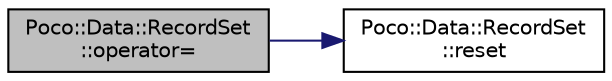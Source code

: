 digraph "Poco::Data::RecordSet::operator="
{
 // LATEX_PDF_SIZE
  edge [fontname="Helvetica",fontsize="10",labelfontname="Helvetica",labelfontsize="10"];
  node [fontname="Helvetica",fontsize="10",shape=record];
  rankdir="LR";
  Node1 [label="Poco::Data::RecordSet\l::operator=",height=0.2,width=0.4,color="black", fillcolor="grey75", style="filled", fontcolor="black",tooltip="Assigns the row formatter to the statement and all recordset rows."];
  Node1 -> Node2 [color="midnightblue",fontsize="10",style="solid"];
  Node2 [label="Poco::Data::RecordSet\l::reset",height=0.2,width=0.4,color="black", fillcolor="white", style="filled",URL="$classPoco_1_1Data_1_1RecordSet.html#a9e6e3b6fa35574b35943ece7885285fa",tooltip="Don't hide base class method."];
}
